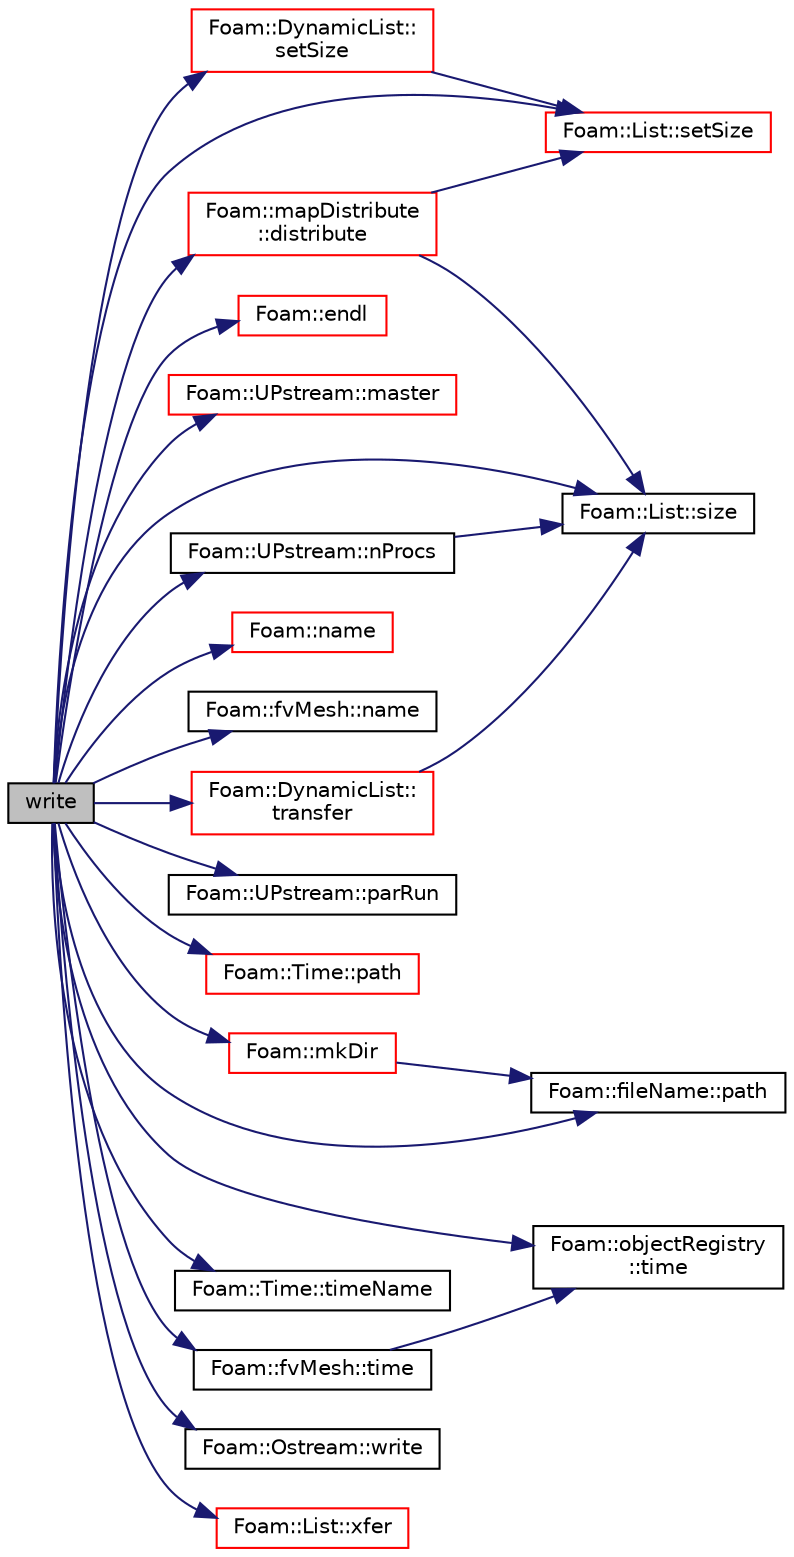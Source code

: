 digraph "write"
{
  bgcolor="transparent";
  edge [fontname="Helvetica",fontsize="10",labelfontname="Helvetica",labelfontsize="10"];
  node [fontname="Helvetica",fontsize="10",shape=record];
  rankdir="LR";
  Node1 [label="write",height=0.2,width=0.4,color="black", fillcolor="grey75", style="filled", fontcolor="black"];
  Node1 -> Node2 [color="midnightblue",fontsize="10",style="solid",fontname="Helvetica"];
  Node2 [label="Foam::mapDistribute\l::distribute",height=0.2,width=0.4,color="red",URL="$a01406.html#a33e0f8481eb68bf011731ec98e8f7c65",tooltip="Distribute data. Note:schedule only used for Pstream::scheduled. "];
  Node2 -> Node3 [color="midnightblue",fontsize="10",style="solid",fontname="Helvetica"];
  Node3 [label="Foam::List::setSize",height=0.2,width=0.4,color="red",URL="$a01367.html#aedb985ffeaf1bdbfeccc2a8730405703",tooltip="Reset size of List. "];
  Node2 -> Node4 [color="midnightblue",fontsize="10",style="solid",fontname="Helvetica"];
  Node4 [label="Foam::List::size",height=0.2,width=0.4,color="black",URL="$a01367.html#a8a5f6fa29bd4b500caf186f60245b384",tooltip="Override size to be inconsistent with allocated storage. "];
  Node1 -> Node5 [color="midnightblue",fontsize="10",style="solid",fontname="Helvetica"];
  Node5 [label="Foam::endl",height=0.2,width=0.4,color="red",URL="$a10742.html#a2db8fe02a0d3909e9351bb4275b23ce4",tooltip="Add newline and flush stream. "];
  Node1 -> Node6 [color="midnightblue",fontsize="10",style="solid",fontname="Helvetica"];
  Node6 [label="Foam::UPstream::master",height=0.2,width=0.4,color="red",URL="$a02772.html#a36af549940a0aae3733774649594489f",tooltip="Am I the master process. "];
  Node1 -> Node7 [color="midnightblue",fontsize="10",style="solid",fontname="Helvetica"];
  Node7 [label="Foam::mkDir",height=0.2,width=0.4,color="red",URL="$a10742.html#a2ae410f2311adf94d66451b7423fdf4e",tooltip="Make a directory and return an error if it could not be created. "];
  Node7 -> Node8 [color="midnightblue",fontsize="10",style="solid",fontname="Helvetica"];
  Node8 [label="Foam::fileName::path",height=0.2,width=0.4,color="black",URL="$a00781.html#a64f21303d7e52f52cda7be219af9ef54",tooltip="Return directory path name (part before last /) "];
  Node1 -> Node9 [color="midnightblue",fontsize="10",style="solid",fontname="Helvetica"];
  Node9 [label="Foam::name",height=0.2,width=0.4,color="red",URL="$a10742.html#adcb0df2bd4953cb6bb390272d8263c3a",tooltip="Return a string representation of a complex. "];
  Node1 -> Node10 [color="midnightblue",fontsize="10",style="solid",fontname="Helvetica"];
  Node10 [label="Foam::fvMesh::name",height=0.2,width=0.4,color="black",URL="$a00879.html#a75b72488d2e82151b025744974919d5d",tooltip="Return reference to name. "];
  Node1 -> Node11 [color="midnightblue",fontsize="10",style="solid",fontname="Helvetica"];
  Node11 [label="Foam::UPstream::nProcs",height=0.2,width=0.4,color="black",URL="$a02772.html#aada0e04d8127eda8ee95be0772754a4f",tooltip="Number of processes in parallel run. "];
  Node11 -> Node4 [color="midnightblue",fontsize="10",style="solid",fontname="Helvetica"];
  Node1 -> Node12 [color="midnightblue",fontsize="10",style="solid",fontname="Helvetica"];
  Node12 [label="Foam::UPstream::parRun",height=0.2,width=0.4,color="black",URL="$a02772.html#adbb27f04b5705440fb8b09f278059011",tooltip="Is this a parallel run? "];
  Node1 -> Node8 [color="midnightblue",fontsize="10",style="solid",fontname="Helvetica"];
  Node1 -> Node13 [color="midnightblue",fontsize="10",style="solid",fontname="Helvetica"];
  Node13 [label="Foam::Time::path",height=0.2,width=0.4,color="red",URL="$a02616.html#a2db7691b348697844893a04d3110e3d5",tooltip="Return path. "];
  Node1 -> Node14 [color="midnightblue",fontsize="10",style="solid",fontname="Helvetica"];
  Node14 [label="Foam::DynamicList::\lsetSize",height=0.2,width=0.4,color="red",URL="$a00605.html#aedb985ffeaf1bdbfeccc2a8730405703",tooltip="Alter the addressed list size. "];
  Node14 -> Node3 [color="midnightblue",fontsize="10",style="solid",fontname="Helvetica"];
  Node1 -> Node3 [color="midnightblue",fontsize="10",style="solid",fontname="Helvetica"];
  Node1 -> Node4 [color="midnightblue",fontsize="10",style="solid",fontname="Helvetica"];
  Node1 -> Node15 [color="midnightblue",fontsize="10",style="solid",fontname="Helvetica"];
  Node15 [label="Foam::objectRegistry\l::time",height=0.2,width=0.4,color="black",URL="$a01695.html#a48fcf6de2789aff6b430b5fc1a05693f",tooltip="Return time. "];
  Node1 -> Node16 [color="midnightblue",fontsize="10",style="solid",fontname="Helvetica"];
  Node16 [label="Foam::fvMesh::time",height=0.2,width=0.4,color="black",URL="$a00879.html#a48fcf6de2789aff6b430b5fc1a05693f",tooltip="Return the top-level database. "];
  Node16 -> Node15 [color="midnightblue",fontsize="10",style="solid",fontname="Helvetica"];
  Node1 -> Node17 [color="midnightblue",fontsize="10",style="solid",fontname="Helvetica"];
  Node17 [label="Foam::Time::timeName",height=0.2,width=0.4,color="black",URL="$a02616.html#a5ae6a110de1b22323e19a46943c7f0c1",tooltip="Return time name of given scalar time. "];
  Node1 -> Node18 [color="midnightblue",fontsize="10",style="solid",fontname="Helvetica"];
  Node18 [label="Foam::DynamicList::\ltransfer",height=0.2,width=0.4,color="red",URL="$a00605.html#a25ad1d2084d16b234b0cf91c07e832c0",tooltip="Transfer contents of the argument List into this. "];
  Node18 -> Node4 [color="midnightblue",fontsize="10",style="solid",fontname="Helvetica"];
  Node1 -> Node19 [color="midnightblue",fontsize="10",style="solid",fontname="Helvetica"];
  Node19 [label="Foam::Ostream::write",height=0.2,width=0.4,color="black",URL="$a01742.html#a81a19ad9e4098b4701cc8bab9a59d78b",tooltip="Write next token to stream. "];
  Node1 -> Node20 [color="midnightblue",fontsize="10",style="solid",fontname="Helvetica"];
  Node20 [label="Foam::List::xfer",height=0.2,width=0.4,color="red",URL="$a01367.html#a48f43ee271fb2edb0fb241b72af0e59c",tooltip="Transfer contents to the Xfer container. "];
}
